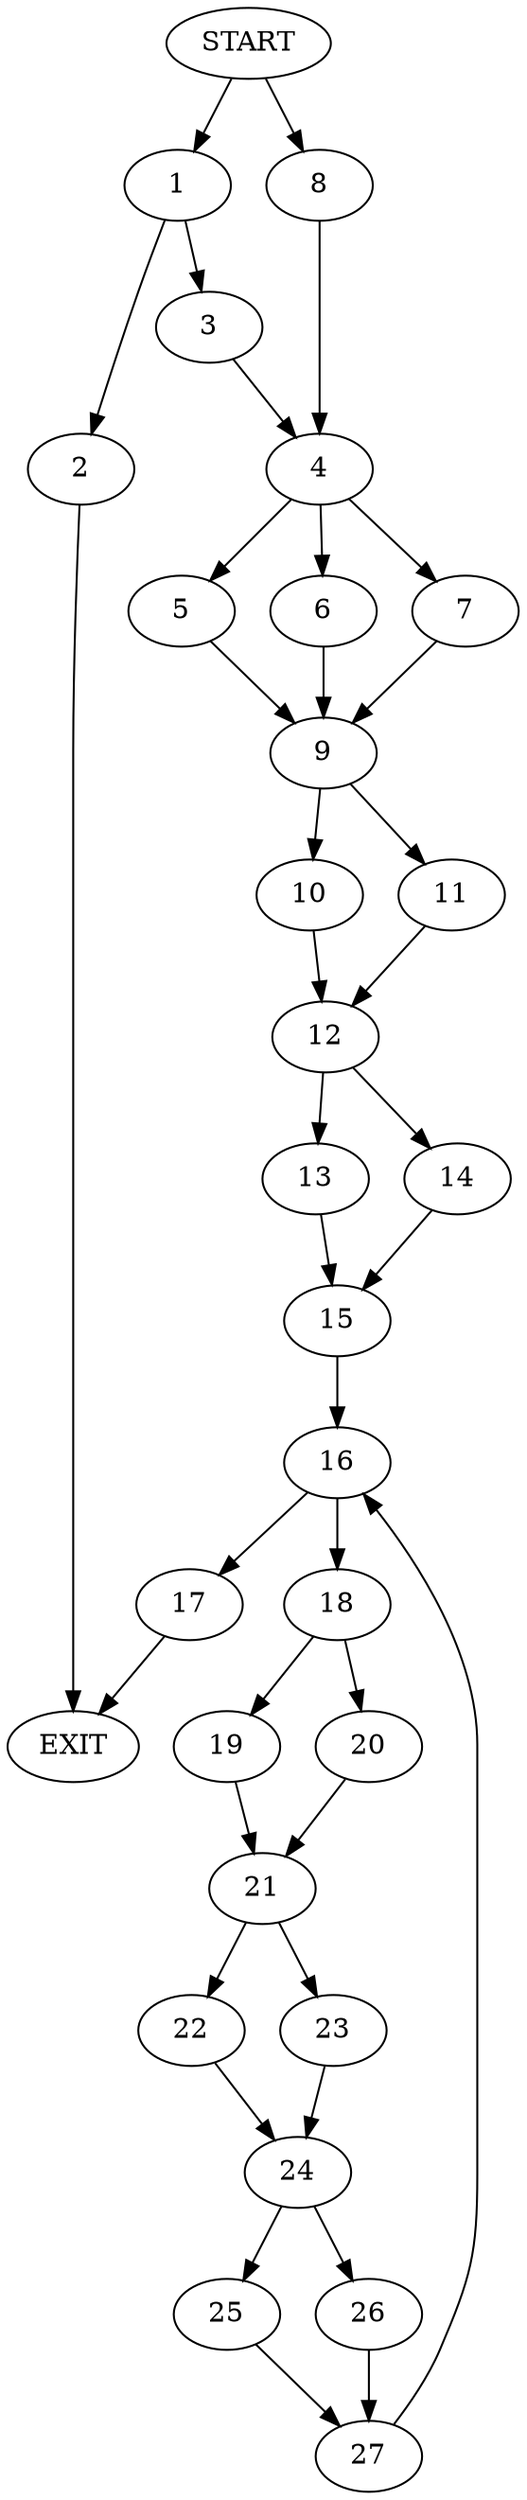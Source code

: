 digraph {
0 [label="START"]
28 [label="EXIT"]
0 -> 1
1 -> 2
1 -> 3
2 -> 28
3 -> 4
4 -> 5
4 -> 6
4 -> 7
0 -> 8
8 -> 4
7 -> 9
5 -> 9
6 -> 9
9 -> 10
9 -> 11
10 -> 12
11 -> 12
12 -> 13
12 -> 14
13 -> 15
14 -> 15
15 -> 16
16 -> 17
16 -> 18
17 -> 28
18 -> 19
18 -> 20
20 -> 21
19 -> 21
21 -> 22
21 -> 23
22 -> 24
23 -> 24
24 -> 25
24 -> 26
25 -> 27
26 -> 27
27 -> 16
}
